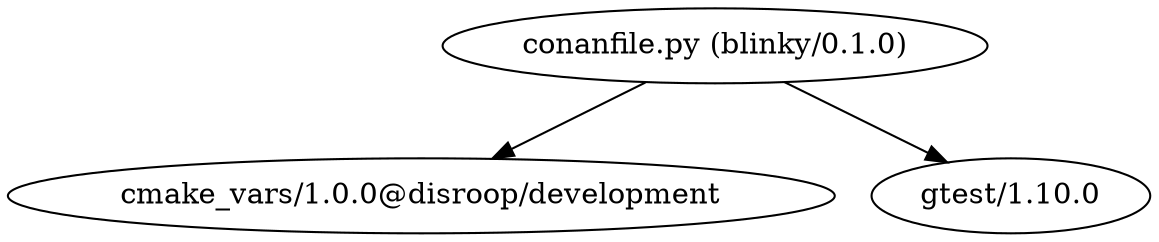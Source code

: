 digraph {
        "conanfile.py (blinky/0.1.0)" -> "cmake_vars/1.0.0@disroop/development"
        "conanfile.py (blinky/0.1.0)" -> "gtest/1.10.0"
}
